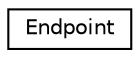 digraph "Graphical Class Hierarchy"
{
  edge [fontname="Helvetica",fontsize="10",labelfontname="Helvetica",labelfontsize="10"];
  node [fontname="Helvetica",fontsize="10",shape=record];
  rankdir="LR";
  Node1 [label="Endpoint",height=0.2,width=0.4,color="black", fillcolor="white", style="filled",URL="$class_endpoint.html"];
}
